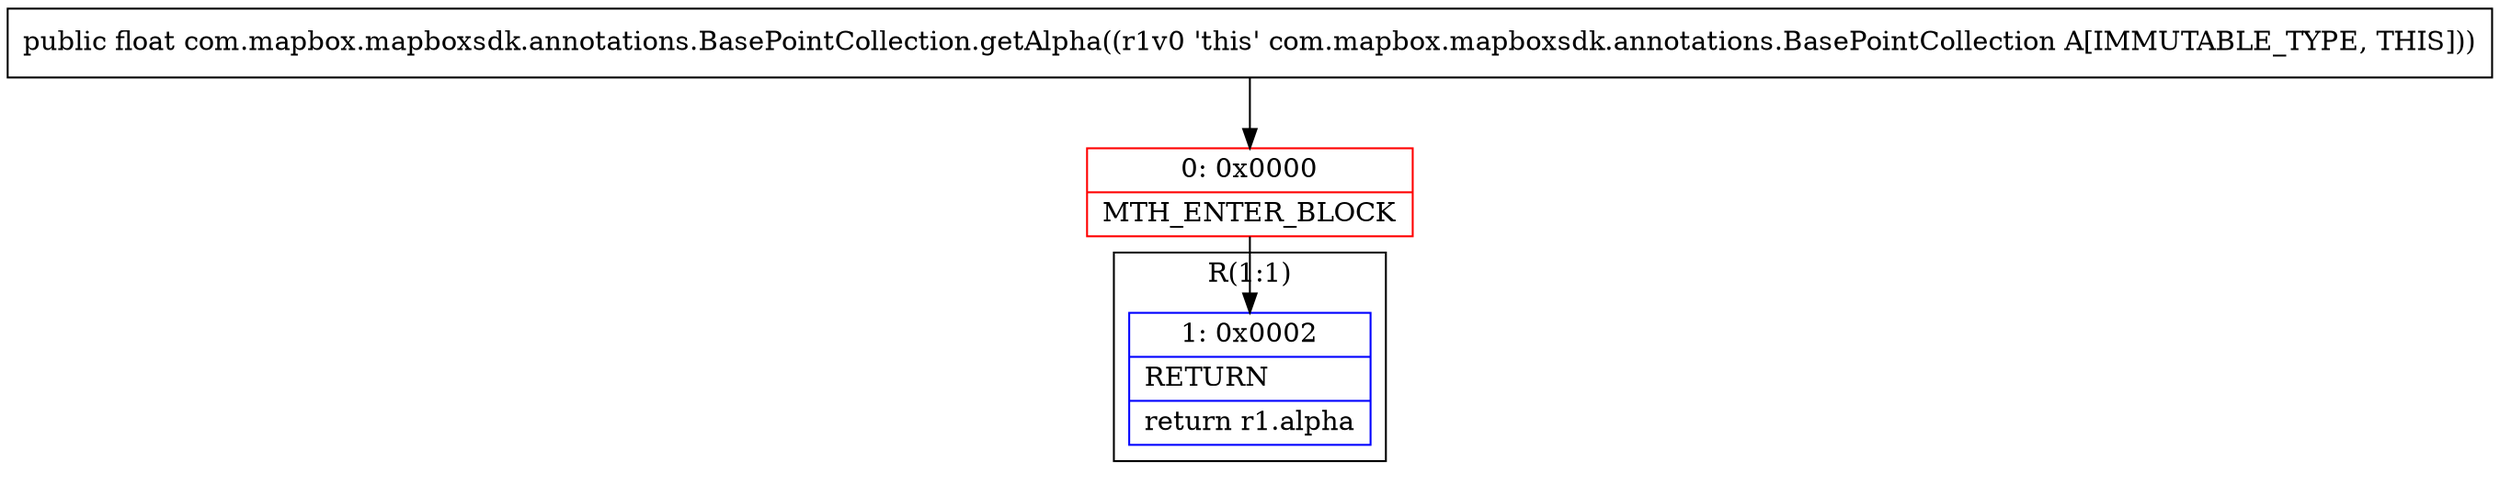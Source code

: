 digraph "CFG forcom.mapbox.mapboxsdk.annotations.BasePointCollection.getAlpha()F" {
subgraph cluster_Region_1352997591 {
label = "R(1:1)";
node [shape=record,color=blue];
Node_1 [shape=record,label="{1\:\ 0x0002|RETURN\l|return r1.alpha\l}"];
}
Node_0 [shape=record,color=red,label="{0\:\ 0x0000|MTH_ENTER_BLOCK\l}"];
MethodNode[shape=record,label="{public float com.mapbox.mapboxsdk.annotations.BasePointCollection.getAlpha((r1v0 'this' com.mapbox.mapboxsdk.annotations.BasePointCollection A[IMMUTABLE_TYPE, THIS])) }"];
MethodNode -> Node_0;
Node_0 -> Node_1;
}

